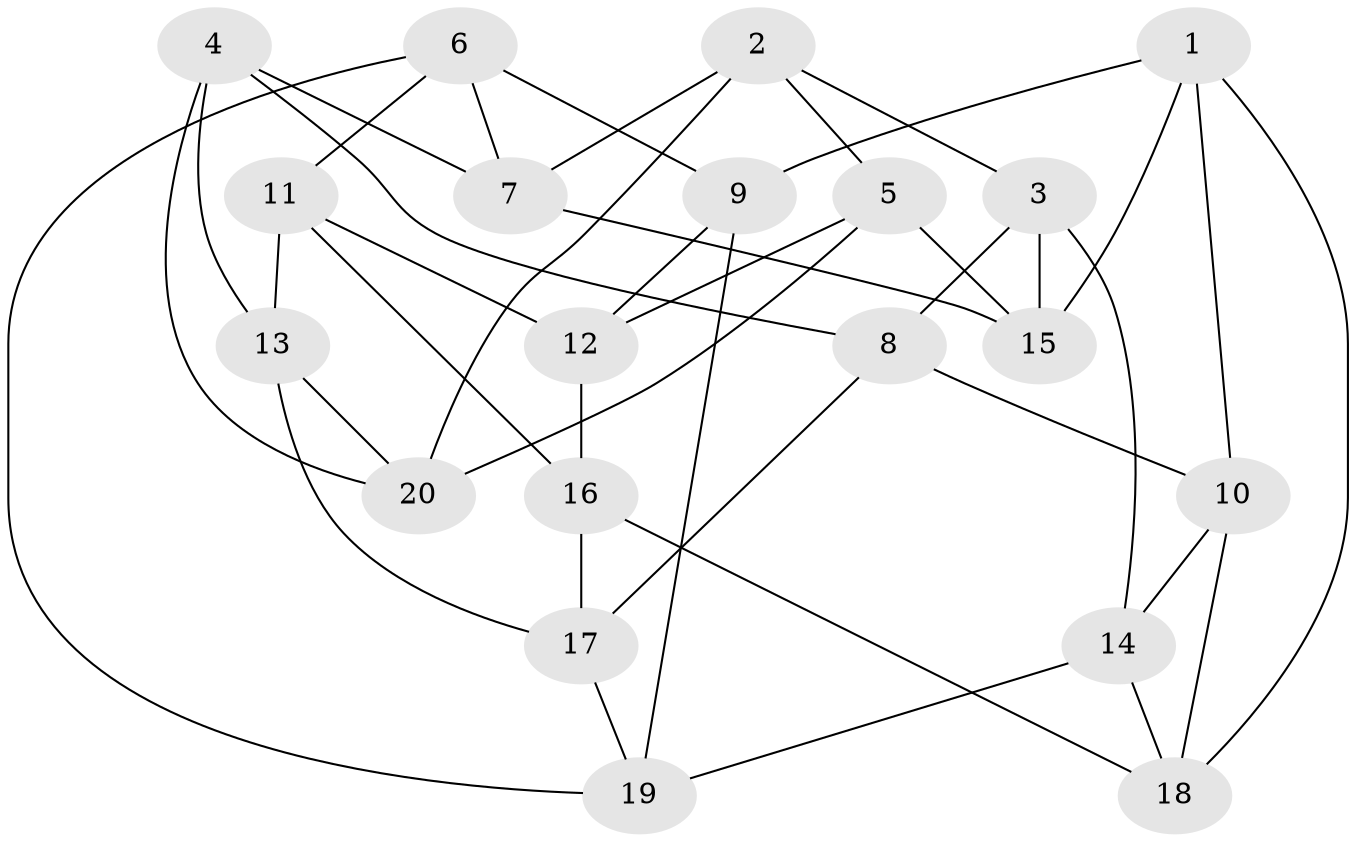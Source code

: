 // Generated by graph-tools (version 1.1) at 2025/46/02/15/25 05:46:28]
// undirected, 20 vertices, 40 edges
graph export_dot {
graph [start="1"]
  node [color=gray90,style=filled];
  1;
  2;
  3;
  4;
  5;
  6;
  7;
  8;
  9;
  10;
  11;
  12;
  13;
  14;
  15;
  16;
  17;
  18;
  19;
  20;
  1 -- 15;
  1 -- 18;
  1 -- 10;
  1 -- 9;
  2 -- 5;
  2 -- 7;
  2 -- 20;
  2 -- 3;
  3 -- 8;
  3 -- 14;
  3 -- 15;
  4 -- 8;
  4 -- 7;
  4 -- 20;
  4 -- 13;
  5 -- 12;
  5 -- 15;
  5 -- 20;
  6 -- 9;
  6 -- 19;
  6 -- 7;
  6 -- 11;
  7 -- 15;
  8 -- 10;
  8 -- 17;
  9 -- 12;
  9 -- 19;
  10 -- 14;
  10 -- 18;
  11 -- 12;
  11 -- 13;
  11 -- 16;
  12 -- 16;
  13 -- 20;
  13 -- 17;
  14 -- 19;
  14 -- 18;
  16 -- 18;
  16 -- 17;
  17 -- 19;
}

